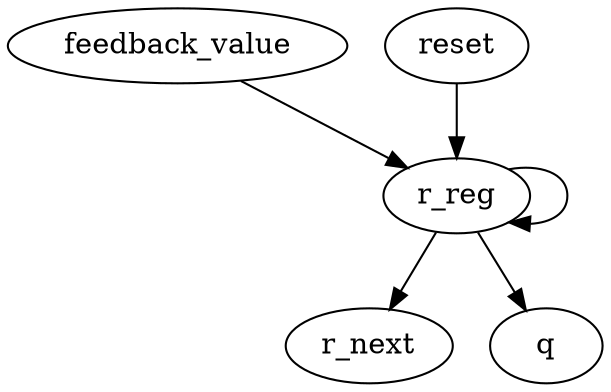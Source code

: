 digraph "" {
	r_reg -> r_reg	[weight=1.0];
	r_reg -> r_next	[weight=1.0];
	r_reg -> q	[weight=1.0];
	feedback_value -> r_reg	[weight=1.0];
	reset -> r_reg	[weight=2.0];
}
